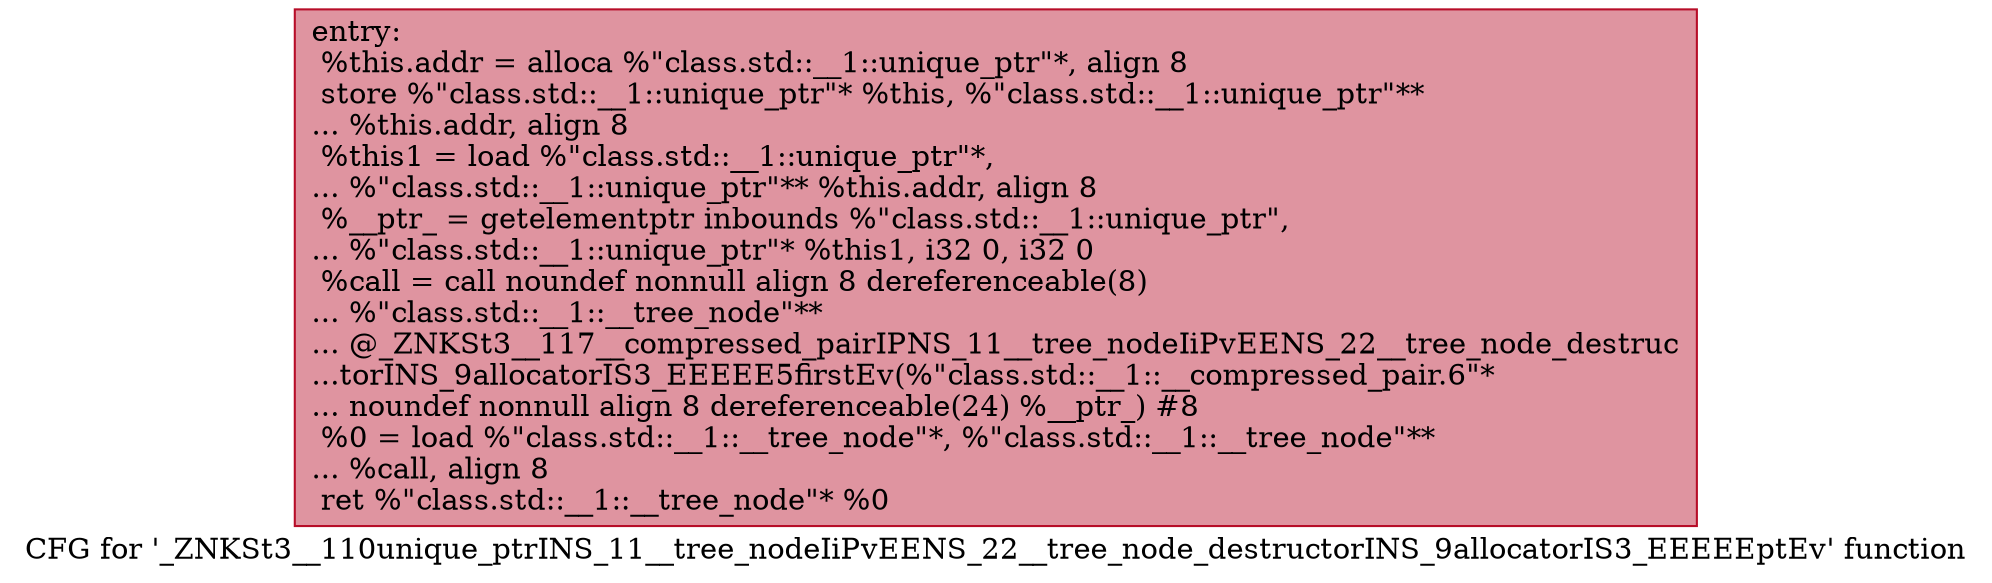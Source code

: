digraph "CFG for '_ZNKSt3__110unique_ptrINS_11__tree_nodeIiPvEENS_22__tree_node_destructorINS_9allocatorIS3_EEEEEptEv' function" {
	label="CFG for '_ZNKSt3__110unique_ptrINS_11__tree_nodeIiPvEENS_22__tree_node_destructorINS_9allocatorIS3_EEEEEptEv' function";

	Node0x60000255d200 [shape=record,color="#b70d28ff", style=filled, fillcolor="#b70d2870",label="{entry:\l  %this.addr = alloca %\"class.std::__1::unique_ptr\"*, align 8\l  store %\"class.std::__1::unique_ptr\"* %this, %\"class.std::__1::unique_ptr\"**\l... %this.addr, align 8\l  %this1 = load %\"class.std::__1::unique_ptr\"*,\l... %\"class.std::__1::unique_ptr\"** %this.addr, align 8\l  %__ptr_ = getelementptr inbounds %\"class.std::__1::unique_ptr\",\l... %\"class.std::__1::unique_ptr\"* %this1, i32 0, i32 0\l  %call = call noundef nonnull align 8 dereferenceable(8)\l... %\"class.std::__1::__tree_node\"**\l... @_ZNKSt3__117__compressed_pairIPNS_11__tree_nodeIiPvEENS_22__tree_node_destruc\l...torINS_9allocatorIS3_EEEEE5firstEv(%\"class.std::__1::__compressed_pair.6\"*\l... noundef nonnull align 8 dereferenceable(24) %__ptr_) #8\l  %0 = load %\"class.std::__1::__tree_node\"*, %\"class.std::__1::__tree_node\"**\l... %call, align 8\l  ret %\"class.std::__1::__tree_node\"* %0\l}"];
}
